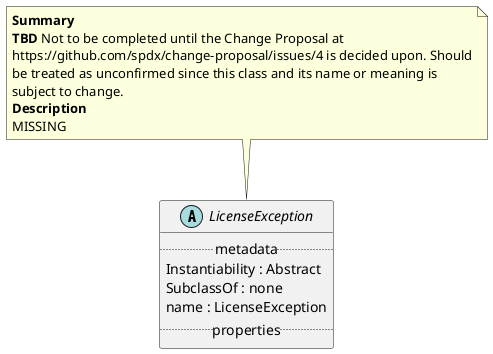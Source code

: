 @startuml
abstract LicenseException {
.. metadata ..
    Instantiability : Abstract
    SubclassOf : none
    name : LicenseException
.. properties ..
}
note top of LicenseException
<b>Summary</b>
**TBD** Not to be completed until the Change Proposal at
https://github.com/spdx/change-proposal/issues/4 is decided upon. Should
be treated as unconfirmed since this class and its name or meaning is
subject to change.
<b>Description</b>
MISSING
end note
@enduml
